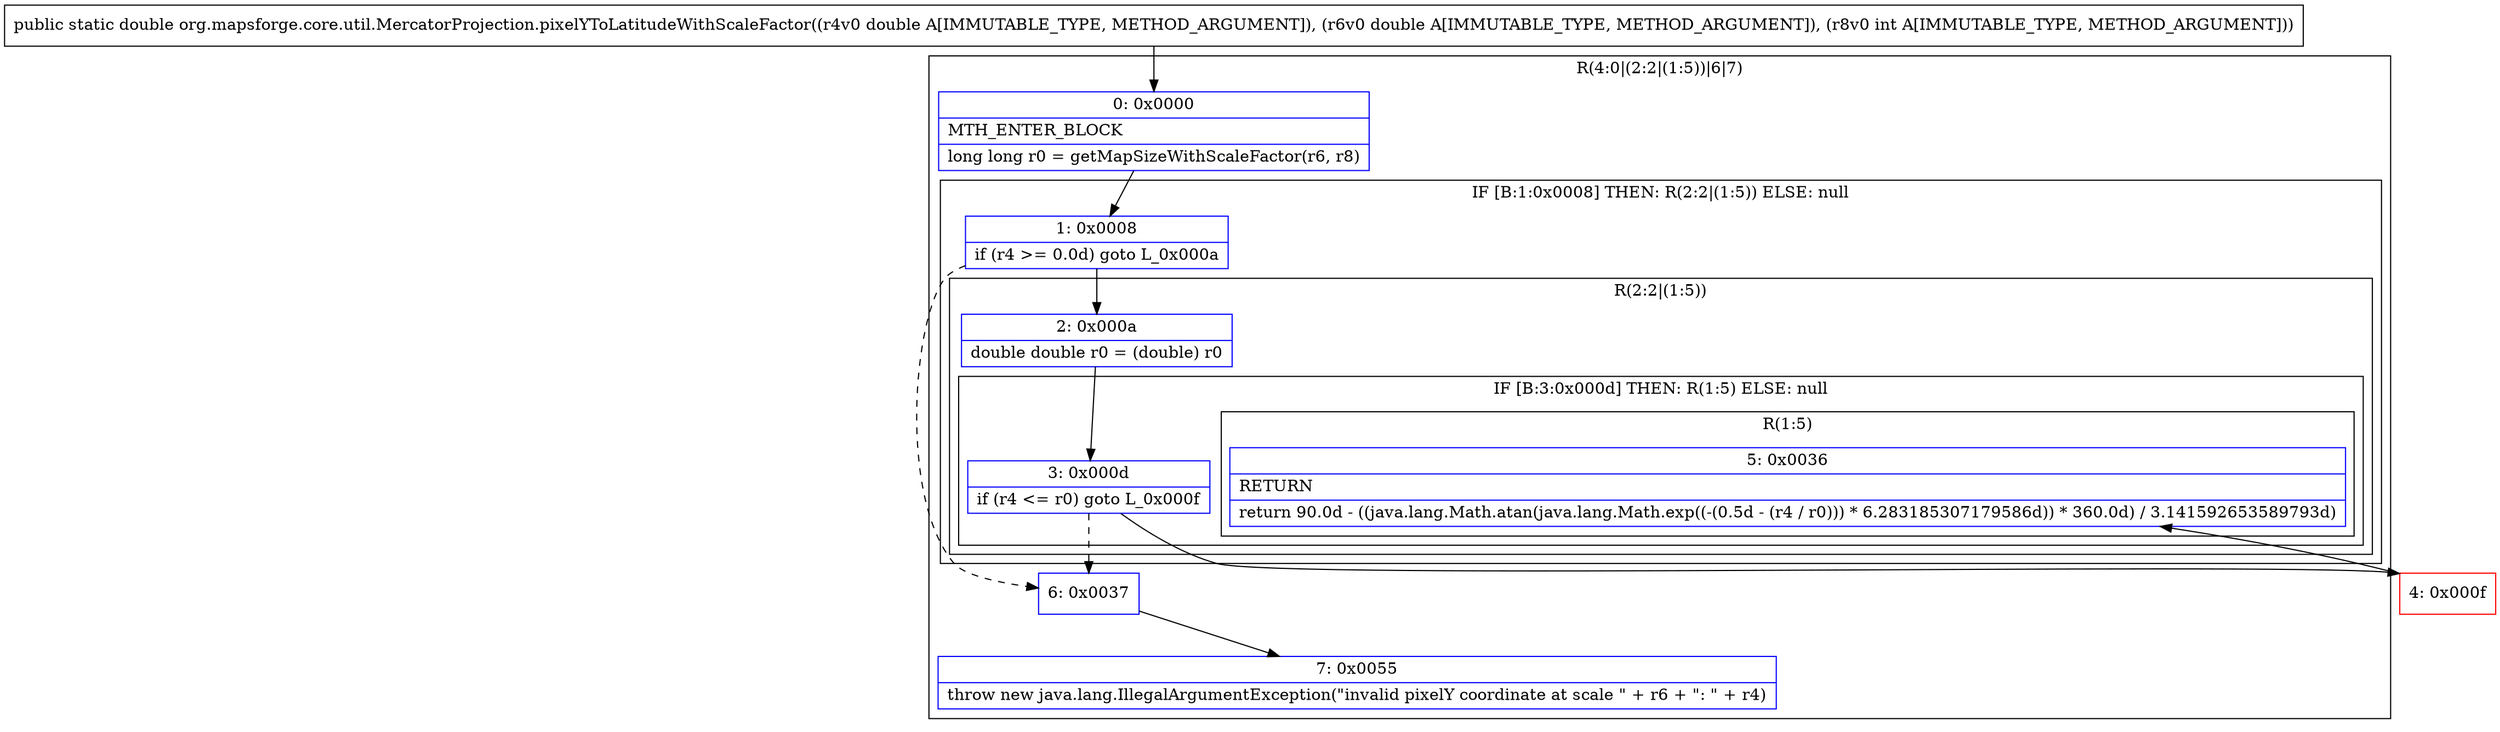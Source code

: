 digraph "CFG fororg.mapsforge.core.util.MercatorProjection.pixelYToLatitudeWithScaleFactor(DDI)D" {
subgraph cluster_Region_33900559 {
label = "R(4:0|(2:2|(1:5))|6|7)";
node [shape=record,color=blue];
Node_0 [shape=record,label="{0\:\ 0x0000|MTH_ENTER_BLOCK\l|long long r0 = getMapSizeWithScaleFactor(r6, r8)\l}"];
subgraph cluster_IfRegion_1303028500 {
label = "IF [B:1:0x0008] THEN: R(2:2|(1:5)) ELSE: null";
node [shape=record,color=blue];
Node_1 [shape=record,label="{1\:\ 0x0008|if (r4 \>= 0.0d) goto L_0x000a\l}"];
subgraph cluster_Region_1125388693 {
label = "R(2:2|(1:5))";
node [shape=record,color=blue];
Node_2 [shape=record,label="{2\:\ 0x000a|double double r0 = (double) r0\l}"];
subgraph cluster_IfRegion_523162143 {
label = "IF [B:3:0x000d] THEN: R(1:5) ELSE: null";
node [shape=record,color=blue];
Node_3 [shape=record,label="{3\:\ 0x000d|if (r4 \<= r0) goto L_0x000f\l}"];
subgraph cluster_Region_1387621328 {
label = "R(1:5)";
node [shape=record,color=blue];
Node_5 [shape=record,label="{5\:\ 0x0036|RETURN\l|return 90.0d \- ((java.lang.Math.atan(java.lang.Math.exp((\-(0.5d \- (r4 \/ r0))) * 6.283185307179586d)) * 360.0d) \/ 3.141592653589793d)\l}"];
}
}
}
}
Node_6 [shape=record,label="{6\:\ 0x0037}"];
Node_7 [shape=record,label="{7\:\ 0x0055|throw new java.lang.IllegalArgumentException(\"invalid pixelY coordinate at scale \" + r6 + \": \" + r4)\l}"];
}
Node_4 [shape=record,color=red,label="{4\:\ 0x000f}"];
MethodNode[shape=record,label="{public static double org.mapsforge.core.util.MercatorProjection.pixelYToLatitudeWithScaleFactor((r4v0 double A[IMMUTABLE_TYPE, METHOD_ARGUMENT]), (r6v0 double A[IMMUTABLE_TYPE, METHOD_ARGUMENT]), (r8v0 int A[IMMUTABLE_TYPE, METHOD_ARGUMENT])) }"];
MethodNode -> Node_0;
Node_0 -> Node_1;
Node_1 -> Node_2;
Node_1 -> Node_6[style=dashed];
Node_2 -> Node_3;
Node_3 -> Node_4;
Node_3 -> Node_6[style=dashed];
Node_6 -> Node_7;
Node_4 -> Node_5;
}

